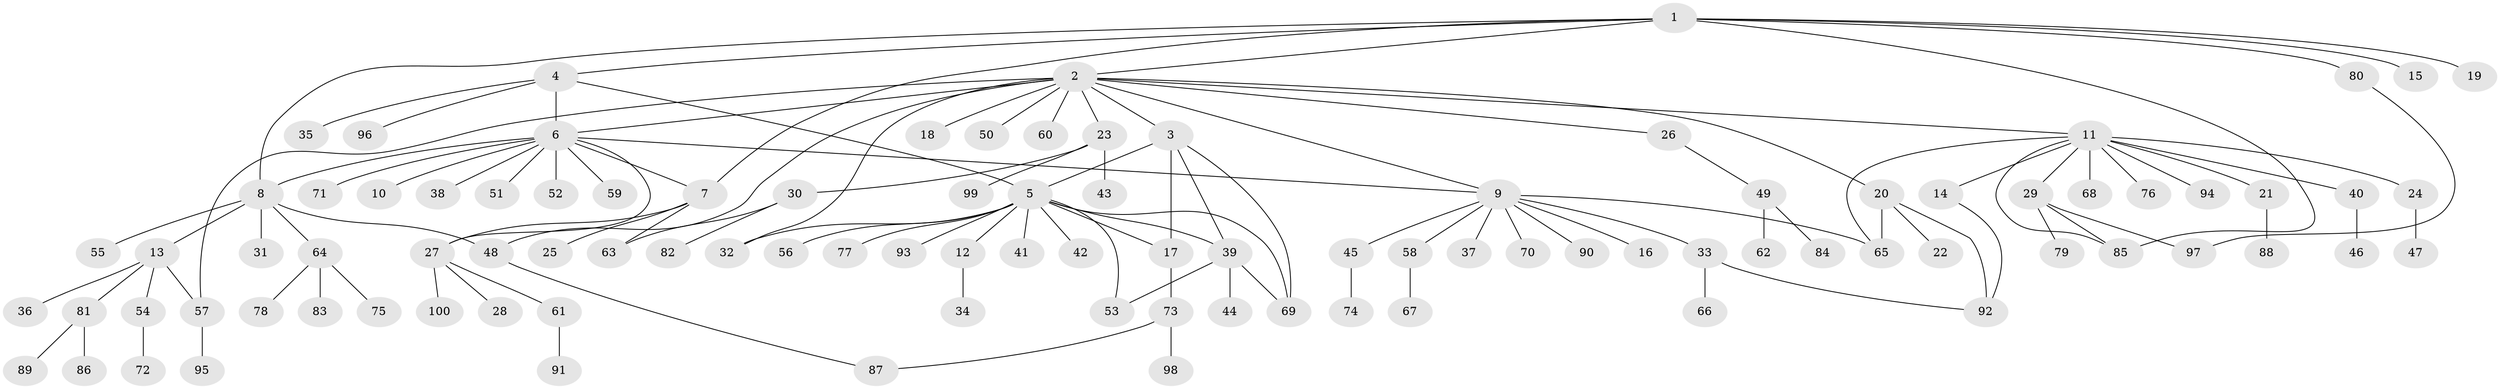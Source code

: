 // Generated by graph-tools (version 1.1) at 2025/38/02/21/25 10:38:54]
// undirected, 100 vertices, 122 edges
graph export_dot {
graph [start="1"]
  node [color=gray90,style=filled];
  1;
  2;
  3;
  4;
  5;
  6;
  7;
  8;
  9;
  10;
  11;
  12;
  13;
  14;
  15;
  16;
  17;
  18;
  19;
  20;
  21;
  22;
  23;
  24;
  25;
  26;
  27;
  28;
  29;
  30;
  31;
  32;
  33;
  34;
  35;
  36;
  37;
  38;
  39;
  40;
  41;
  42;
  43;
  44;
  45;
  46;
  47;
  48;
  49;
  50;
  51;
  52;
  53;
  54;
  55;
  56;
  57;
  58;
  59;
  60;
  61;
  62;
  63;
  64;
  65;
  66;
  67;
  68;
  69;
  70;
  71;
  72;
  73;
  74;
  75;
  76;
  77;
  78;
  79;
  80;
  81;
  82;
  83;
  84;
  85;
  86;
  87;
  88;
  89;
  90;
  91;
  92;
  93;
  94;
  95;
  96;
  97;
  98;
  99;
  100;
  1 -- 2;
  1 -- 4;
  1 -- 7;
  1 -- 8;
  1 -- 15;
  1 -- 19;
  1 -- 80;
  1 -- 85;
  2 -- 3;
  2 -- 6;
  2 -- 9;
  2 -- 11;
  2 -- 18;
  2 -- 20;
  2 -- 23;
  2 -- 26;
  2 -- 32;
  2 -- 48;
  2 -- 50;
  2 -- 57;
  2 -- 60;
  3 -- 5;
  3 -- 17;
  3 -- 39;
  3 -- 69;
  4 -- 5;
  4 -- 6;
  4 -- 35;
  4 -- 96;
  5 -- 12;
  5 -- 17;
  5 -- 32;
  5 -- 39;
  5 -- 41;
  5 -- 42;
  5 -- 53;
  5 -- 56;
  5 -- 69;
  5 -- 77;
  5 -- 93;
  6 -- 7;
  6 -- 8;
  6 -- 9;
  6 -- 10;
  6 -- 27;
  6 -- 38;
  6 -- 51;
  6 -- 52;
  6 -- 59;
  6 -- 71;
  7 -- 25;
  7 -- 27;
  7 -- 63;
  8 -- 13;
  8 -- 31;
  8 -- 48;
  8 -- 55;
  8 -- 64;
  9 -- 16;
  9 -- 33;
  9 -- 37;
  9 -- 45;
  9 -- 58;
  9 -- 65;
  9 -- 70;
  9 -- 90;
  11 -- 14;
  11 -- 21;
  11 -- 24;
  11 -- 29;
  11 -- 40;
  11 -- 65;
  11 -- 68;
  11 -- 76;
  11 -- 85;
  11 -- 94;
  12 -- 34;
  13 -- 36;
  13 -- 54;
  13 -- 57;
  13 -- 81;
  14 -- 92;
  17 -- 73;
  20 -- 22;
  20 -- 65;
  20 -- 92;
  21 -- 88;
  23 -- 30;
  23 -- 43;
  23 -- 99;
  24 -- 47;
  26 -- 49;
  27 -- 28;
  27 -- 61;
  27 -- 100;
  29 -- 79;
  29 -- 85;
  29 -- 97;
  30 -- 63;
  30 -- 82;
  33 -- 66;
  33 -- 92;
  39 -- 44;
  39 -- 53;
  39 -- 69;
  40 -- 46;
  45 -- 74;
  48 -- 87;
  49 -- 62;
  49 -- 84;
  54 -- 72;
  57 -- 95;
  58 -- 67;
  61 -- 91;
  64 -- 75;
  64 -- 78;
  64 -- 83;
  73 -- 87;
  73 -- 98;
  80 -- 97;
  81 -- 86;
  81 -- 89;
}

